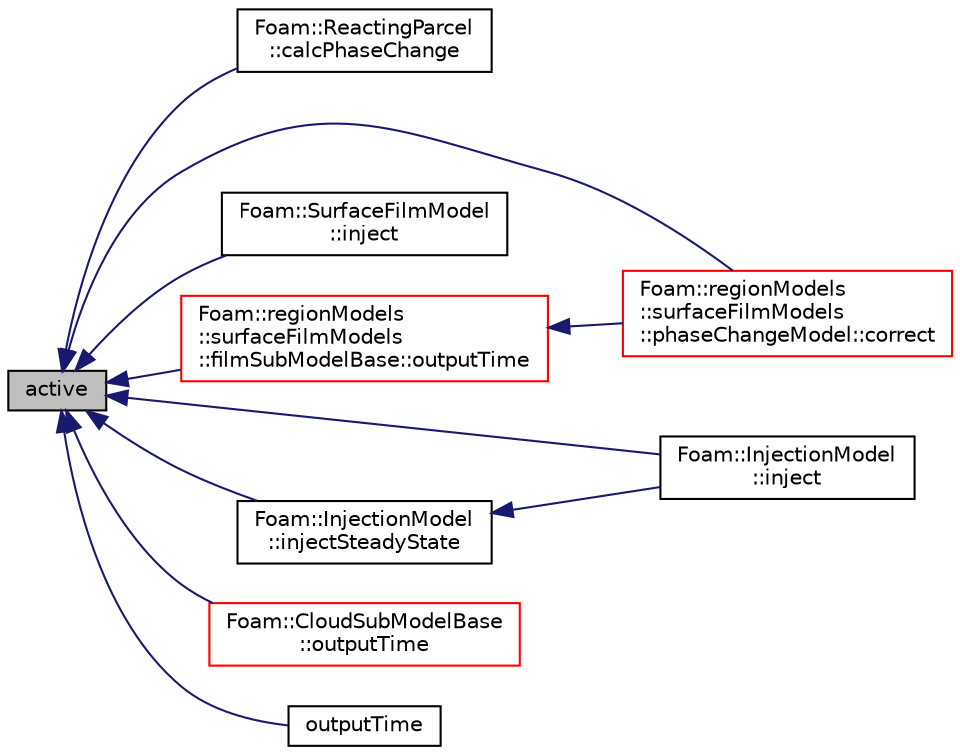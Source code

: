digraph "active"
{
  bgcolor="transparent";
  edge [fontname="Helvetica",fontsize="10",labelfontname="Helvetica",labelfontsize="10"];
  node [fontname="Helvetica",fontsize="10",shape=record];
  rankdir="LR";
  Node1 [label="active",height=0.2,width=0.4,color="black", fillcolor="grey75", style="filled", fontcolor="black"];
  Node1 -> Node2 [dir="back",color="midnightblue",fontsize="10",style="solid",fontname="Helvetica"];
  Node2 [label="Foam::ReactingParcel\l::calcPhaseChange",height=0.2,width=0.4,color="black",URL="$a02096.html#a623a7991bedba1b8b242d4af39643a14",tooltip="Calculate Phase change. "];
  Node1 -> Node3 [dir="back",color="midnightblue",fontsize="10",style="solid",fontname="Helvetica"];
  Node3 [label="Foam::regionModels\l::surfaceFilmModels\l::phaseChangeModel::correct",height=0.2,width=0.4,color="red",URL="$a01840.html#a887e984a640eead5f15de2e51b281cd8",tooltip="Correct. "];
  Node1 -> Node4 [dir="back",color="midnightblue",fontsize="10",style="solid",fontname="Helvetica"];
  Node4 [label="Foam::SurfaceFilmModel\l::inject",height=0.2,width=0.4,color="black",URL="$a02490.html#ad56021712258ad92961ed1dcb0941870",tooltip="Inject parcels into the cloud. "];
  Node1 -> Node5 [dir="back",color="midnightblue",fontsize="10",style="solid",fontname="Helvetica"];
  Node5 [label="Foam::InjectionModel\l::inject",height=0.2,width=0.4,color="black",URL="$a01100.html#ad56021712258ad92961ed1dcb0941870",tooltip="Main injection loop. "];
  Node1 -> Node6 [dir="back",color="midnightblue",fontsize="10",style="solid",fontname="Helvetica"];
  Node6 [label="Foam::InjectionModel\l::injectSteadyState",height=0.2,width=0.4,color="black",URL="$a01100.html#a9c90fd504e4159250942be6d20db9095",tooltip="Main injection loop - steady-state. "];
  Node6 -> Node5 [dir="back",color="midnightblue",fontsize="10",style="solid",fontname="Helvetica"];
  Node1 -> Node7 [dir="back",color="midnightblue",fontsize="10",style="solid",fontname="Helvetica"];
  Node7 [label="Foam::regionModels\l::surfaceFilmModels\l::filmSubModelBase::outputTime",height=0.2,width=0.4,color="red",URL="$a00789.html#a4c739173bf75a87e1b6535c2431f1229",tooltip="Flag to indicate when to write a property. "];
  Node7 -> Node3 [dir="back",color="midnightblue",fontsize="10",style="solid",fontname="Helvetica"];
  Node1 -> Node8 [dir="back",color="midnightblue",fontsize="10",style="solid",fontname="Helvetica"];
  Node8 [label="Foam::CloudSubModelBase\l::outputTime",height=0.2,width=0.4,color="red",URL="$a00289.html#a4c739173bf75a87e1b6535c2431f1229",tooltip="Flag to indicate when to write a property. "];
  Node1 -> Node9 [dir="back",color="midnightblue",fontsize="10",style="solid",fontname="Helvetica"];
  Node9 [label="outputTime",height=0.2,width=0.4,color="black",URL="$a02477.html#a4c739173bf75a87e1b6535c2431f1229",tooltip="Flag to indicate when to write a property. "];
}
